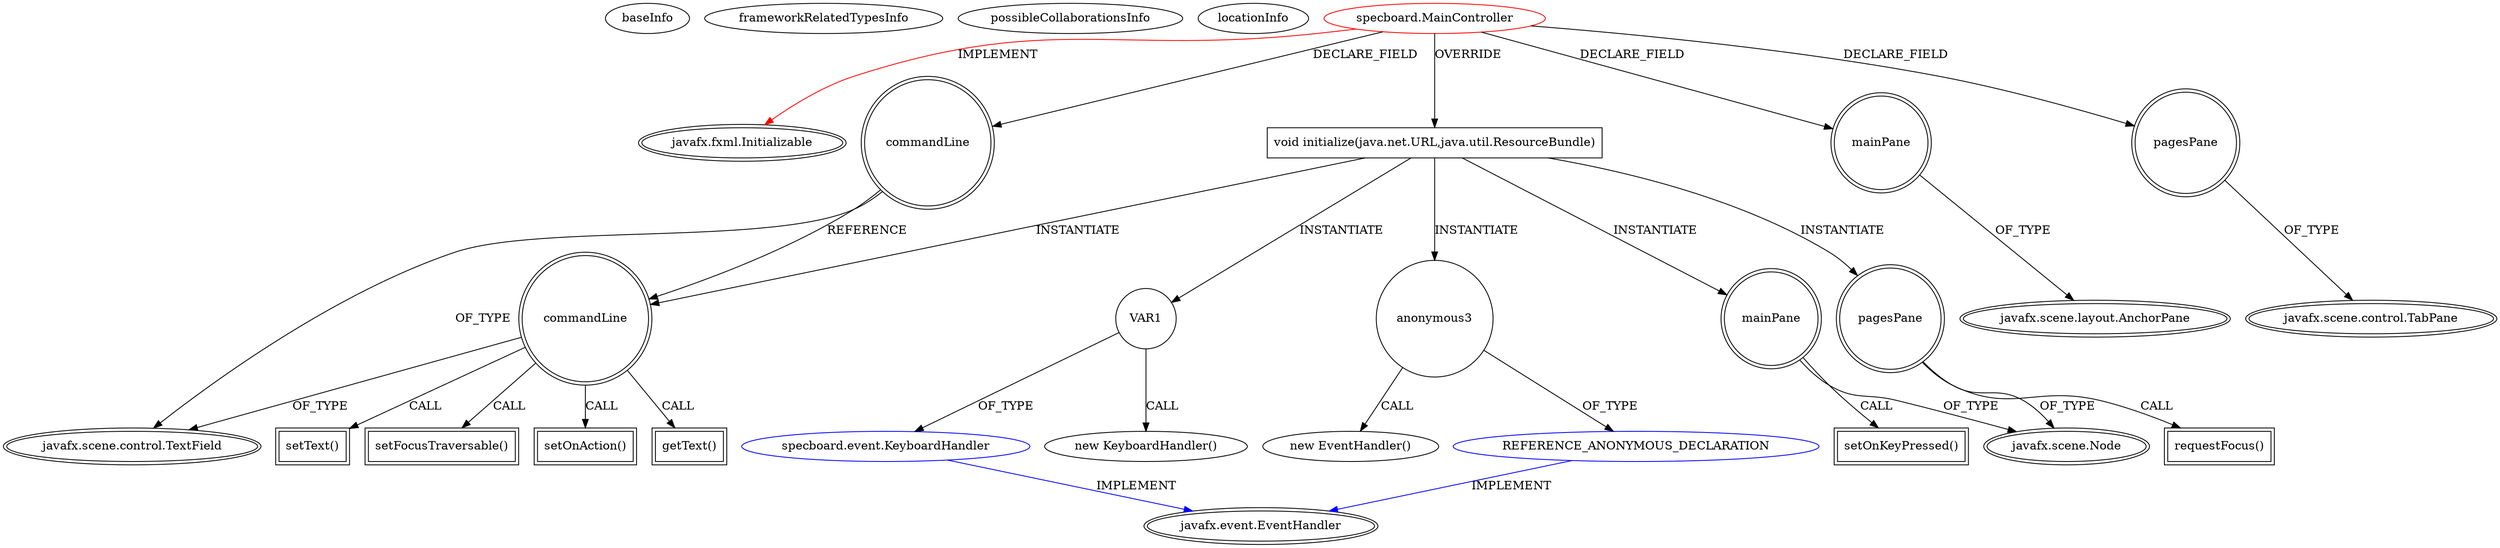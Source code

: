 digraph {
baseInfo[graphId=1224,category="extension_graph",isAnonymous=false,possibleRelation=true]
frameworkRelatedTypesInfo[0="javafx.fxml.Initializable"]
possibleCollaborationsInfo[0="1224~OVERRIDING_METHOD_DECLARATION-INSTANTIATION-~javafx.fxml.Initializable ~javafx.event.EventHandler ~false~false"]
locationInfo[projectName="SlyJack0-SpecBoard",filePath="/SlyJack0-SpecBoard/SpecBoard-master/src/specboard/MainController.java",contextSignature="MainController",graphId="1224"]
0[label="specboard.MainController",vertexType="ROOT_CLIENT_CLASS_DECLARATION",isFrameworkType=false,color=red]
1[label="javafx.fxml.Initializable",vertexType="FRAMEWORK_INTERFACE_TYPE",isFrameworkType=true,peripheries=2]
2[label="commandLine",vertexType="FIELD_DECLARATION",isFrameworkType=true,peripheries=2,shape=circle]
3[label="javafx.scene.control.TextField",vertexType="FRAMEWORK_CLASS_TYPE",isFrameworkType=true,peripheries=2]
4[label="mainPane",vertexType="FIELD_DECLARATION",isFrameworkType=true,peripheries=2,shape=circle]
5[label="javafx.scene.layout.AnchorPane",vertexType="FRAMEWORK_CLASS_TYPE",isFrameworkType=true,peripheries=2]
6[label="pagesPane",vertexType="FIELD_DECLARATION",isFrameworkType=true,peripheries=2,shape=circle]
7[label="javafx.scene.control.TabPane",vertexType="FRAMEWORK_CLASS_TYPE",isFrameworkType=true,peripheries=2]
8[label="void initialize(java.net.URL,java.util.ResourceBundle)",vertexType="OVERRIDING_METHOD_DECLARATION",isFrameworkType=false,shape=box]
9[label="mainPane",vertexType="VARIABLE_EXPRESION",isFrameworkType=true,peripheries=2,shape=circle]
11[label="javafx.scene.Node",vertexType="FRAMEWORK_CLASS_TYPE",isFrameworkType=true,peripheries=2]
10[label="setOnKeyPressed()",vertexType="INSIDE_CALL",isFrameworkType=true,peripheries=2,shape=box]
13[label="VAR1",vertexType="VARIABLE_EXPRESION",isFrameworkType=false,shape=circle]
14[label="specboard.event.KeyboardHandler",vertexType="REFERENCE_CLIENT_CLASS_DECLARATION",isFrameworkType=false,color=blue]
15[label="javafx.event.EventHandler",vertexType="FRAMEWORK_INTERFACE_TYPE",isFrameworkType=true,peripheries=2]
12[label="new KeyboardHandler()",vertexType="CONSTRUCTOR_CALL",isFrameworkType=false]
16[label="commandLine",vertexType="VARIABLE_EXPRESION",isFrameworkType=true,peripheries=2,shape=circle]
17[label="setOnAction()",vertexType="INSIDE_CALL",isFrameworkType=true,peripheries=2,shape=box]
20[label="anonymous3",vertexType="VARIABLE_EXPRESION",isFrameworkType=false,shape=circle]
21[label="REFERENCE_ANONYMOUS_DECLARATION",vertexType="REFERENCE_ANONYMOUS_DECLARATION",isFrameworkType=false,color=blue]
19[label="new EventHandler()",vertexType="CONSTRUCTOR_CALL",isFrameworkType=false]
24[label="getText()",vertexType="INSIDE_CALL",isFrameworkType=true,peripheries=2,shape=box]
26[label="setText()",vertexType="INSIDE_CALL",isFrameworkType=true,peripheries=2,shape=box]
27[label="pagesPane",vertexType="VARIABLE_EXPRESION",isFrameworkType=true,peripheries=2,shape=circle]
28[label="requestFocus()",vertexType="INSIDE_CALL",isFrameworkType=true,peripheries=2,shape=box]
31[label="setFocusTraversable()",vertexType="INSIDE_CALL",isFrameworkType=true,peripheries=2,shape=box]
0->1[label="IMPLEMENT",color=red]
0->2[label="DECLARE_FIELD"]
2->3[label="OF_TYPE"]
0->4[label="DECLARE_FIELD"]
4->5[label="OF_TYPE"]
0->6[label="DECLARE_FIELD"]
6->7[label="OF_TYPE"]
0->8[label="OVERRIDE"]
8->9[label="INSTANTIATE"]
9->11[label="OF_TYPE"]
9->10[label="CALL"]
8->13[label="INSTANTIATE"]
14->15[label="IMPLEMENT",color=blue]
13->14[label="OF_TYPE"]
13->12[label="CALL"]
8->16[label="INSTANTIATE"]
2->16[label="REFERENCE"]
16->3[label="OF_TYPE"]
16->17[label="CALL"]
8->20[label="INSTANTIATE"]
21->15[label="IMPLEMENT",color=blue]
20->21[label="OF_TYPE"]
20->19[label="CALL"]
16->24[label="CALL"]
16->26[label="CALL"]
8->27[label="INSTANTIATE"]
27->11[label="OF_TYPE"]
27->28[label="CALL"]
16->31[label="CALL"]
}
